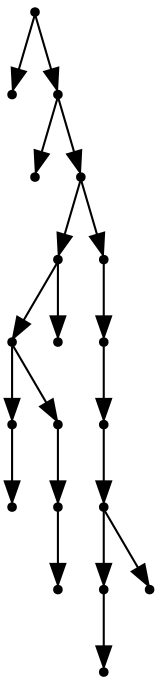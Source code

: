 digraph {
  19 [shape=point];
  0 [shape=point];
  18 [shape=point];
  1 [shape=point];
  17 [shape=point];
  9 [shape=point];
  7 [shape=point];
  3 [shape=point];
  2 [shape=point];
  6 [shape=point];
  5 [shape=point];
  4 [shape=point];
  8 [shape=point];
  16 [shape=point];
  15 [shape=point];
  14 [shape=point];
  13 [shape=point];
  11 [shape=point];
  10 [shape=point];
  12 [shape=point];
19 -> 0;
19 -> 18;
18 -> 1;
18 -> 17;
17 -> 9;
9 -> 7;
7 -> 3;
3 -> 2;
7 -> 6;
6 -> 5;
5 -> 4;
9 -> 8;
17 -> 16;
16 -> 15;
15 -> 14;
14 -> 13;
13 -> 11;
11 -> 10;
13 -> 12;
}
